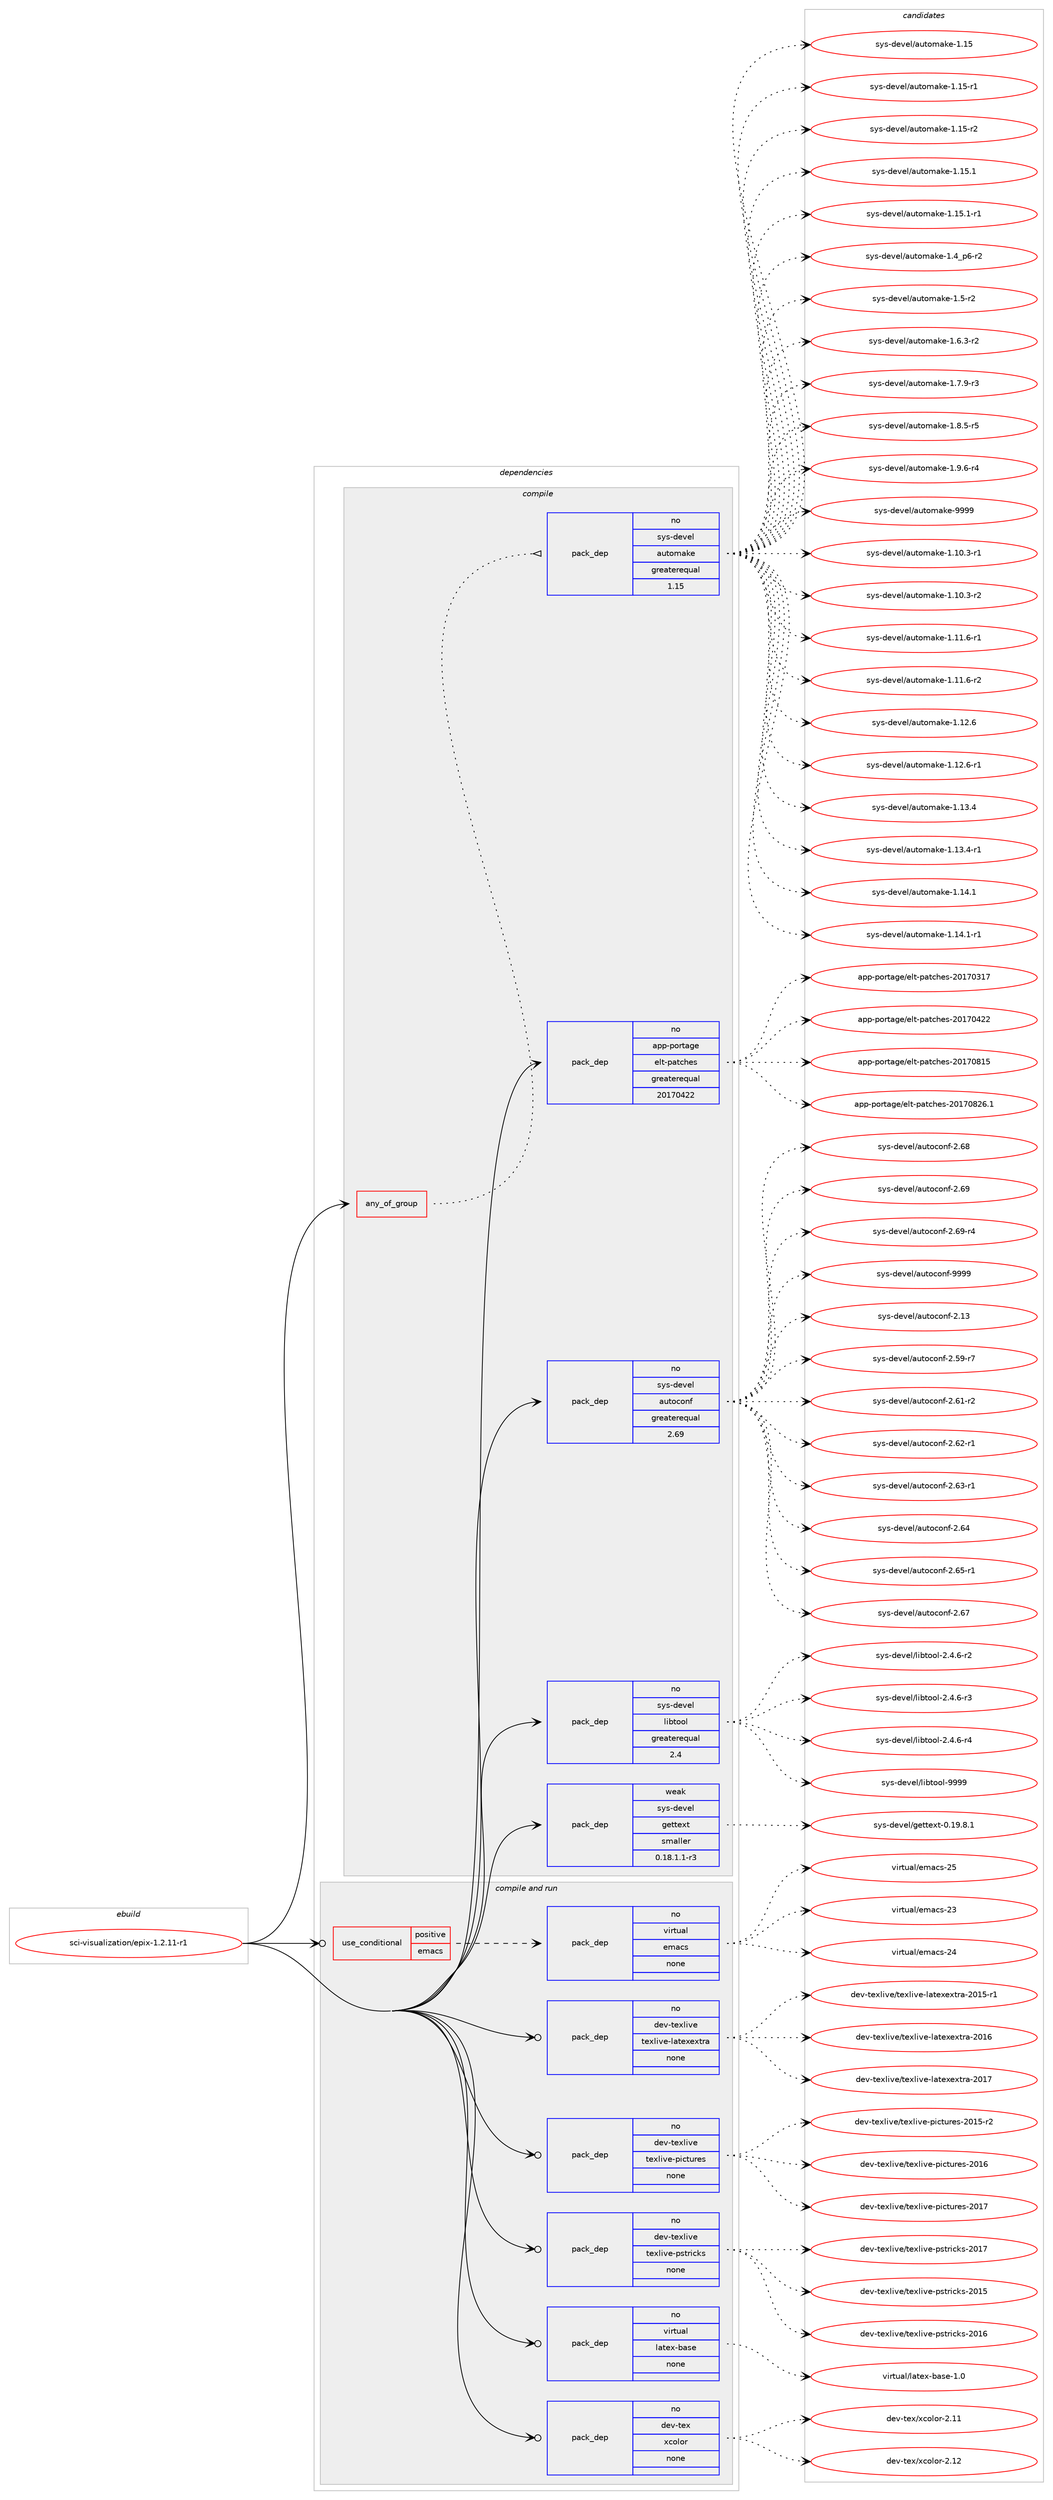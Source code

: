 digraph prolog {

# *************
# Graph options
# *************

newrank=true;
concentrate=true;
compound=true;
graph [rankdir=LR,fontname=Helvetica,fontsize=10,ranksep=1.5];#, ranksep=2.5, nodesep=0.2];
edge  [arrowhead=vee];
node  [fontname=Helvetica,fontsize=10];

# **********
# The ebuild
# **********

subgraph cluster_leftcol {
color=gray;
rank=same;
label=<<i>ebuild</i>>;
id [label="sci-visualization/epix-1.2.11-r1", color=red, width=4, href="../sci-visualization/epix-1.2.11-r1.svg"];
}

# ****************
# The dependencies
# ****************

subgraph cluster_midcol {
color=gray;
label=<<i>dependencies</i>>;
subgraph cluster_compile {
fillcolor="#eeeeee";
style=filled;
label=<<i>compile</i>>;
subgraph any7783 {
dependency458675 [label=<<TABLE BORDER="0" CELLBORDER="1" CELLSPACING="0" CELLPADDING="4"><TR><TD CELLPADDING="10">any_of_group</TD></TR></TABLE>>, shape=none, color=red];subgraph pack338468 {
dependency458676 [label=<<TABLE BORDER="0" CELLBORDER="1" CELLSPACING="0" CELLPADDING="4" WIDTH="220"><TR><TD ROWSPAN="6" CELLPADDING="30">pack_dep</TD></TR><TR><TD WIDTH="110">no</TD></TR><TR><TD>sys-devel</TD></TR><TR><TD>automake</TD></TR><TR><TD>greaterequal</TD></TR><TR><TD>1.15</TD></TR></TABLE>>, shape=none, color=blue];
}
dependency458675:e -> dependency458676:w [weight=20,style="dotted",arrowhead="oinv"];
}
id:e -> dependency458675:w [weight=20,style="solid",arrowhead="vee"];
subgraph pack338469 {
dependency458677 [label=<<TABLE BORDER="0" CELLBORDER="1" CELLSPACING="0" CELLPADDING="4" WIDTH="220"><TR><TD ROWSPAN="6" CELLPADDING="30">pack_dep</TD></TR><TR><TD WIDTH="110">no</TD></TR><TR><TD>app-portage</TD></TR><TR><TD>elt-patches</TD></TR><TR><TD>greaterequal</TD></TR><TR><TD>20170422</TD></TR></TABLE>>, shape=none, color=blue];
}
id:e -> dependency458677:w [weight=20,style="solid",arrowhead="vee"];
subgraph pack338470 {
dependency458678 [label=<<TABLE BORDER="0" CELLBORDER="1" CELLSPACING="0" CELLPADDING="4" WIDTH="220"><TR><TD ROWSPAN="6" CELLPADDING="30">pack_dep</TD></TR><TR><TD WIDTH="110">no</TD></TR><TR><TD>sys-devel</TD></TR><TR><TD>autoconf</TD></TR><TR><TD>greaterequal</TD></TR><TR><TD>2.69</TD></TR></TABLE>>, shape=none, color=blue];
}
id:e -> dependency458678:w [weight=20,style="solid",arrowhead="vee"];
subgraph pack338471 {
dependency458679 [label=<<TABLE BORDER="0" CELLBORDER="1" CELLSPACING="0" CELLPADDING="4" WIDTH="220"><TR><TD ROWSPAN="6" CELLPADDING="30">pack_dep</TD></TR><TR><TD WIDTH="110">no</TD></TR><TR><TD>sys-devel</TD></TR><TR><TD>libtool</TD></TR><TR><TD>greaterequal</TD></TR><TR><TD>2.4</TD></TR></TABLE>>, shape=none, color=blue];
}
id:e -> dependency458679:w [weight=20,style="solid",arrowhead="vee"];
subgraph pack338472 {
dependency458680 [label=<<TABLE BORDER="0" CELLBORDER="1" CELLSPACING="0" CELLPADDING="4" WIDTH="220"><TR><TD ROWSPAN="6" CELLPADDING="30">pack_dep</TD></TR><TR><TD WIDTH="110">weak</TD></TR><TR><TD>sys-devel</TD></TR><TR><TD>gettext</TD></TR><TR><TD>smaller</TD></TR><TR><TD>0.18.1.1-r3</TD></TR></TABLE>>, shape=none, color=blue];
}
id:e -> dependency458680:w [weight=20,style="solid",arrowhead="vee"];
}
subgraph cluster_compileandrun {
fillcolor="#eeeeee";
style=filled;
label=<<i>compile and run</i>>;
subgraph cond112174 {
dependency458681 [label=<<TABLE BORDER="0" CELLBORDER="1" CELLSPACING="0" CELLPADDING="4"><TR><TD ROWSPAN="3" CELLPADDING="10">use_conditional</TD></TR><TR><TD>positive</TD></TR><TR><TD>emacs</TD></TR></TABLE>>, shape=none, color=red];
subgraph pack338473 {
dependency458682 [label=<<TABLE BORDER="0" CELLBORDER="1" CELLSPACING="0" CELLPADDING="4" WIDTH="220"><TR><TD ROWSPAN="6" CELLPADDING="30">pack_dep</TD></TR><TR><TD WIDTH="110">no</TD></TR><TR><TD>virtual</TD></TR><TR><TD>emacs</TD></TR><TR><TD>none</TD></TR><TR><TD></TD></TR></TABLE>>, shape=none, color=blue];
}
dependency458681:e -> dependency458682:w [weight=20,style="dashed",arrowhead="vee"];
}
id:e -> dependency458681:w [weight=20,style="solid",arrowhead="odotvee"];
subgraph pack338474 {
dependency458683 [label=<<TABLE BORDER="0" CELLBORDER="1" CELLSPACING="0" CELLPADDING="4" WIDTH="220"><TR><TD ROWSPAN="6" CELLPADDING="30">pack_dep</TD></TR><TR><TD WIDTH="110">no</TD></TR><TR><TD>dev-tex</TD></TR><TR><TD>xcolor</TD></TR><TR><TD>none</TD></TR><TR><TD></TD></TR></TABLE>>, shape=none, color=blue];
}
id:e -> dependency458683:w [weight=20,style="solid",arrowhead="odotvee"];
subgraph pack338475 {
dependency458684 [label=<<TABLE BORDER="0" CELLBORDER="1" CELLSPACING="0" CELLPADDING="4" WIDTH="220"><TR><TD ROWSPAN="6" CELLPADDING="30">pack_dep</TD></TR><TR><TD WIDTH="110">no</TD></TR><TR><TD>dev-texlive</TD></TR><TR><TD>texlive-latexextra</TD></TR><TR><TD>none</TD></TR><TR><TD></TD></TR></TABLE>>, shape=none, color=blue];
}
id:e -> dependency458684:w [weight=20,style="solid",arrowhead="odotvee"];
subgraph pack338476 {
dependency458685 [label=<<TABLE BORDER="0" CELLBORDER="1" CELLSPACING="0" CELLPADDING="4" WIDTH="220"><TR><TD ROWSPAN="6" CELLPADDING="30">pack_dep</TD></TR><TR><TD WIDTH="110">no</TD></TR><TR><TD>dev-texlive</TD></TR><TR><TD>texlive-pictures</TD></TR><TR><TD>none</TD></TR><TR><TD></TD></TR></TABLE>>, shape=none, color=blue];
}
id:e -> dependency458685:w [weight=20,style="solid",arrowhead="odotvee"];
subgraph pack338477 {
dependency458686 [label=<<TABLE BORDER="0" CELLBORDER="1" CELLSPACING="0" CELLPADDING="4" WIDTH="220"><TR><TD ROWSPAN="6" CELLPADDING="30">pack_dep</TD></TR><TR><TD WIDTH="110">no</TD></TR><TR><TD>dev-texlive</TD></TR><TR><TD>texlive-pstricks</TD></TR><TR><TD>none</TD></TR><TR><TD></TD></TR></TABLE>>, shape=none, color=blue];
}
id:e -> dependency458686:w [weight=20,style="solid",arrowhead="odotvee"];
subgraph pack338478 {
dependency458687 [label=<<TABLE BORDER="0" CELLBORDER="1" CELLSPACING="0" CELLPADDING="4" WIDTH="220"><TR><TD ROWSPAN="6" CELLPADDING="30">pack_dep</TD></TR><TR><TD WIDTH="110">no</TD></TR><TR><TD>virtual</TD></TR><TR><TD>latex-base</TD></TR><TR><TD>none</TD></TR><TR><TD></TD></TR></TABLE>>, shape=none, color=blue];
}
id:e -> dependency458687:w [weight=20,style="solid",arrowhead="odotvee"];
}
subgraph cluster_run {
fillcolor="#eeeeee";
style=filled;
label=<<i>run</i>>;
}
}

# **************
# The candidates
# **************

subgraph cluster_choices {
rank=same;
color=gray;
label=<<i>candidates</i>>;

subgraph choice338468 {
color=black;
nodesep=1;
choice11512111545100101118101108479711711611110997107101454946494846514511449 [label="sys-devel/automake-1.10.3-r1", color=red, width=4,href="../sys-devel/automake-1.10.3-r1.svg"];
choice11512111545100101118101108479711711611110997107101454946494846514511450 [label="sys-devel/automake-1.10.3-r2", color=red, width=4,href="../sys-devel/automake-1.10.3-r2.svg"];
choice11512111545100101118101108479711711611110997107101454946494946544511449 [label="sys-devel/automake-1.11.6-r1", color=red, width=4,href="../sys-devel/automake-1.11.6-r1.svg"];
choice11512111545100101118101108479711711611110997107101454946494946544511450 [label="sys-devel/automake-1.11.6-r2", color=red, width=4,href="../sys-devel/automake-1.11.6-r2.svg"];
choice1151211154510010111810110847971171161111099710710145494649504654 [label="sys-devel/automake-1.12.6", color=red, width=4,href="../sys-devel/automake-1.12.6.svg"];
choice11512111545100101118101108479711711611110997107101454946495046544511449 [label="sys-devel/automake-1.12.6-r1", color=red, width=4,href="../sys-devel/automake-1.12.6-r1.svg"];
choice1151211154510010111810110847971171161111099710710145494649514652 [label="sys-devel/automake-1.13.4", color=red, width=4,href="../sys-devel/automake-1.13.4.svg"];
choice11512111545100101118101108479711711611110997107101454946495146524511449 [label="sys-devel/automake-1.13.4-r1", color=red, width=4,href="../sys-devel/automake-1.13.4-r1.svg"];
choice1151211154510010111810110847971171161111099710710145494649524649 [label="sys-devel/automake-1.14.1", color=red, width=4,href="../sys-devel/automake-1.14.1.svg"];
choice11512111545100101118101108479711711611110997107101454946495246494511449 [label="sys-devel/automake-1.14.1-r1", color=red, width=4,href="../sys-devel/automake-1.14.1-r1.svg"];
choice115121115451001011181011084797117116111109971071014549464953 [label="sys-devel/automake-1.15", color=red, width=4,href="../sys-devel/automake-1.15.svg"];
choice1151211154510010111810110847971171161111099710710145494649534511449 [label="sys-devel/automake-1.15-r1", color=red, width=4,href="../sys-devel/automake-1.15-r1.svg"];
choice1151211154510010111810110847971171161111099710710145494649534511450 [label="sys-devel/automake-1.15-r2", color=red, width=4,href="../sys-devel/automake-1.15-r2.svg"];
choice1151211154510010111810110847971171161111099710710145494649534649 [label="sys-devel/automake-1.15.1", color=red, width=4,href="../sys-devel/automake-1.15.1.svg"];
choice11512111545100101118101108479711711611110997107101454946495346494511449 [label="sys-devel/automake-1.15.1-r1", color=red, width=4,href="../sys-devel/automake-1.15.1-r1.svg"];
choice115121115451001011181011084797117116111109971071014549465295112544511450 [label="sys-devel/automake-1.4_p6-r2", color=red, width=4,href="../sys-devel/automake-1.4_p6-r2.svg"];
choice11512111545100101118101108479711711611110997107101454946534511450 [label="sys-devel/automake-1.5-r2", color=red, width=4,href="../sys-devel/automake-1.5-r2.svg"];
choice115121115451001011181011084797117116111109971071014549465446514511450 [label="sys-devel/automake-1.6.3-r2", color=red, width=4,href="../sys-devel/automake-1.6.3-r2.svg"];
choice115121115451001011181011084797117116111109971071014549465546574511451 [label="sys-devel/automake-1.7.9-r3", color=red, width=4,href="../sys-devel/automake-1.7.9-r3.svg"];
choice115121115451001011181011084797117116111109971071014549465646534511453 [label="sys-devel/automake-1.8.5-r5", color=red, width=4,href="../sys-devel/automake-1.8.5-r5.svg"];
choice115121115451001011181011084797117116111109971071014549465746544511452 [label="sys-devel/automake-1.9.6-r4", color=red, width=4,href="../sys-devel/automake-1.9.6-r4.svg"];
choice115121115451001011181011084797117116111109971071014557575757 [label="sys-devel/automake-9999", color=red, width=4,href="../sys-devel/automake-9999.svg"];
dependency458676:e -> choice11512111545100101118101108479711711611110997107101454946494846514511449:w [style=dotted,weight="100"];
dependency458676:e -> choice11512111545100101118101108479711711611110997107101454946494846514511450:w [style=dotted,weight="100"];
dependency458676:e -> choice11512111545100101118101108479711711611110997107101454946494946544511449:w [style=dotted,weight="100"];
dependency458676:e -> choice11512111545100101118101108479711711611110997107101454946494946544511450:w [style=dotted,weight="100"];
dependency458676:e -> choice1151211154510010111810110847971171161111099710710145494649504654:w [style=dotted,weight="100"];
dependency458676:e -> choice11512111545100101118101108479711711611110997107101454946495046544511449:w [style=dotted,weight="100"];
dependency458676:e -> choice1151211154510010111810110847971171161111099710710145494649514652:w [style=dotted,weight="100"];
dependency458676:e -> choice11512111545100101118101108479711711611110997107101454946495146524511449:w [style=dotted,weight="100"];
dependency458676:e -> choice1151211154510010111810110847971171161111099710710145494649524649:w [style=dotted,weight="100"];
dependency458676:e -> choice11512111545100101118101108479711711611110997107101454946495246494511449:w [style=dotted,weight="100"];
dependency458676:e -> choice115121115451001011181011084797117116111109971071014549464953:w [style=dotted,weight="100"];
dependency458676:e -> choice1151211154510010111810110847971171161111099710710145494649534511449:w [style=dotted,weight="100"];
dependency458676:e -> choice1151211154510010111810110847971171161111099710710145494649534511450:w [style=dotted,weight="100"];
dependency458676:e -> choice1151211154510010111810110847971171161111099710710145494649534649:w [style=dotted,weight="100"];
dependency458676:e -> choice11512111545100101118101108479711711611110997107101454946495346494511449:w [style=dotted,weight="100"];
dependency458676:e -> choice115121115451001011181011084797117116111109971071014549465295112544511450:w [style=dotted,weight="100"];
dependency458676:e -> choice11512111545100101118101108479711711611110997107101454946534511450:w [style=dotted,weight="100"];
dependency458676:e -> choice115121115451001011181011084797117116111109971071014549465446514511450:w [style=dotted,weight="100"];
dependency458676:e -> choice115121115451001011181011084797117116111109971071014549465546574511451:w [style=dotted,weight="100"];
dependency458676:e -> choice115121115451001011181011084797117116111109971071014549465646534511453:w [style=dotted,weight="100"];
dependency458676:e -> choice115121115451001011181011084797117116111109971071014549465746544511452:w [style=dotted,weight="100"];
dependency458676:e -> choice115121115451001011181011084797117116111109971071014557575757:w [style=dotted,weight="100"];
}
subgraph choice338469 {
color=black;
nodesep=1;
choice97112112451121111141169710310147101108116451129711699104101115455048495548514955 [label="app-portage/elt-patches-20170317", color=red, width=4,href="../app-portage/elt-patches-20170317.svg"];
choice97112112451121111141169710310147101108116451129711699104101115455048495548525050 [label="app-portage/elt-patches-20170422", color=red, width=4,href="../app-portage/elt-patches-20170422.svg"];
choice97112112451121111141169710310147101108116451129711699104101115455048495548564953 [label="app-portage/elt-patches-20170815", color=red, width=4,href="../app-portage/elt-patches-20170815.svg"];
choice971121124511211111411697103101471011081164511297116991041011154550484955485650544649 [label="app-portage/elt-patches-20170826.1", color=red, width=4,href="../app-portage/elt-patches-20170826.1.svg"];
dependency458677:e -> choice97112112451121111141169710310147101108116451129711699104101115455048495548514955:w [style=dotted,weight="100"];
dependency458677:e -> choice97112112451121111141169710310147101108116451129711699104101115455048495548525050:w [style=dotted,weight="100"];
dependency458677:e -> choice97112112451121111141169710310147101108116451129711699104101115455048495548564953:w [style=dotted,weight="100"];
dependency458677:e -> choice971121124511211111411697103101471011081164511297116991041011154550484955485650544649:w [style=dotted,weight="100"];
}
subgraph choice338470 {
color=black;
nodesep=1;
choice115121115451001011181011084797117116111991111101024550464951 [label="sys-devel/autoconf-2.13", color=red, width=4,href="../sys-devel/autoconf-2.13.svg"];
choice1151211154510010111810110847971171161119911111010245504653574511455 [label="sys-devel/autoconf-2.59-r7", color=red, width=4,href="../sys-devel/autoconf-2.59-r7.svg"];
choice1151211154510010111810110847971171161119911111010245504654494511450 [label="sys-devel/autoconf-2.61-r2", color=red, width=4,href="../sys-devel/autoconf-2.61-r2.svg"];
choice1151211154510010111810110847971171161119911111010245504654504511449 [label="sys-devel/autoconf-2.62-r1", color=red, width=4,href="../sys-devel/autoconf-2.62-r1.svg"];
choice1151211154510010111810110847971171161119911111010245504654514511449 [label="sys-devel/autoconf-2.63-r1", color=red, width=4,href="../sys-devel/autoconf-2.63-r1.svg"];
choice115121115451001011181011084797117116111991111101024550465452 [label="sys-devel/autoconf-2.64", color=red, width=4,href="../sys-devel/autoconf-2.64.svg"];
choice1151211154510010111810110847971171161119911111010245504654534511449 [label="sys-devel/autoconf-2.65-r1", color=red, width=4,href="../sys-devel/autoconf-2.65-r1.svg"];
choice115121115451001011181011084797117116111991111101024550465455 [label="sys-devel/autoconf-2.67", color=red, width=4,href="../sys-devel/autoconf-2.67.svg"];
choice115121115451001011181011084797117116111991111101024550465456 [label="sys-devel/autoconf-2.68", color=red, width=4,href="../sys-devel/autoconf-2.68.svg"];
choice115121115451001011181011084797117116111991111101024550465457 [label="sys-devel/autoconf-2.69", color=red, width=4,href="../sys-devel/autoconf-2.69.svg"];
choice1151211154510010111810110847971171161119911111010245504654574511452 [label="sys-devel/autoconf-2.69-r4", color=red, width=4,href="../sys-devel/autoconf-2.69-r4.svg"];
choice115121115451001011181011084797117116111991111101024557575757 [label="sys-devel/autoconf-9999", color=red, width=4,href="../sys-devel/autoconf-9999.svg"];
dependency458678:e -> choice115121115451001011181011084797117116111991111101024550464951:w [style=dotted,weight="100"];
dependency458678:e -> choice1151211154510010111810110847971171161119911111010245504653574511455:w [style=dotted,weight="100"];
dependency458678:e -> choice1151211154510010111810110847971171161119911111010245504654494511450:w [style=dotted,weight="100"];
dependency458678:e -> choice1151211154510010111810110847971171161119911111010245504654504511449:w [style=dotted,weight="100"];
dependency458678:e -> choice1151211154510010111810110847971171161119911111010245504654514511449:w [style=dotted,weight="100"];
dependency458678:e -> choice115121115451001011181011084797117116111991111101024550465452:w [style=dotted,weight="100"];
dependency458678:e -> choice1151211154510010111810110847971171161119911111010245504654534511449:w [style=dotted,weight="100"];
dependency458678:e -> choice115121115451001011181011084797117116111991111101024550465455:w [style=dotted,weight="100"];
dependency458678:e -> choice115121115451001011181011084797117116111991111101024550465456:w [style=dotted,weight="100"];
dependency458678:e -> choice115121115451001011181011084797117116111991111101024550465457:w [style=dotted,weight="100"];
dependency458678:e -> choice1151211154510010111810110847971171161119911111010245504654574511452:w [style=dotted,weight="100"];
dependency458678:e -> choice115121115451001011181011084797117116111991111101024557575757:w [style=dotted,weight="100"];
}
subgraph choice338471 {
color=black;
nodesep=1;
choice1151211154510010111810110847108105981161111111084550465246544511450 [label="sys-devel/libtool-2.4.6-r2", color=red, width=4,href="../sys-devel/libtool-2.4.6-r2.svg"];
choice1151211154510010111810110847108105981161111111084550465246544511451 [label="sys-devel/libtool-2.4.6-r3", color=red, width=4,href="../sys-devel/libtool-2.4.6-r3.svg"];
choice1151211154510010111810110847108105981161111111084550465246544511452 [label="sys-devel/libtool-2.4.6-r4", color=red, width=4,href="../sys-devel/libtool-2.4.6-r4.svg"];
choice1151211154510010111810110847108105981161111111084557575757 [label="sys-devel/libtool-9999", color=red, width=4,href="../sys-devel/libtool-9999.svg"];
dependency458679:e -> choice1151211154510010111810110847108105981161111111084550465246544511450:w [style=dotted,weight="100"];
dependency458679:e -> choice1151211154510010111810110847108105981161111111084550465246544511451:w [style=dotted,weight="100"];
dependency458679:e -> choice1151211154510010111810110847108105981161111111084550465246544511452:w [style=dotted,weight="100"];
dependency458679:e -> choice1151211154510010111810110847108105981161111111084557575757:w [style=dotted,weight="100"];
}
subgraph choice338472 {
color=black;
nodesep=1;
choice1151211154510010111810110847103101116116101120116454846495746564649 [label="sys-devel/gettext-0.19.8.1", color=red, width=4,href="../sys-devel/gettext-0.19.8.1.svg"];
dependency458680:e -> choice1151211154510010111810110847103101116116101120116454846495746564649:w [style=dotted,weight="100"];
}
subgraph choice338473 {
color=black;
nodesep=1;
choice11810511411611797108471011099799115455051 [label="virtual/emacs-23", color=red, width=4,href="../virtual/emacs-23.svg"];
choice11810511411611797108471011099799115455052 [label="virtual/emacs-24", color=red, width=4,href="../virtual/emacs-24.svg"];
choice11810511411611797108471011099799115455053 [label="virtual/emacs-25", color=red, width=4,href="../virtual/emacs-25.svg"];
dependency458682:e -> choice11810511411611797108471011099799115455051:w [style=dotted,weight="100"];
dependency458682:e -> choice11810511411611797108471011099799115455052:w [style=dotted,weight="100"];
dependency458682:e -> choice11810511411611797108471011099799115455053:w [style=dotted,weight="100"];
}
subgraph choice338474 {
color=black;
nodesep=1;
choice1001011184511610112047120991111081111144550464949 [label="dev-tex/xcolor-2.11", color=red, width=4,href="../dev-tex/xcolor-2.11.svg"];
choice1001011184511610112047120991111081111144550464950 [label="dev-tex/xcolor-2.12", color=red, width=4,href="../dev-tex/xcolor-2.12.svg"];
dependency458683:e -> choice1001011184511610112047120991111081111144550464949:w [style=dotted,weight="100"];
dependency458683:e -> choice1001011184511610112047120991111081111144550464950:w [style=dotted,weight="100"];
}
subgraph choice338475 {
color=black;
nodesep=1;
choice100101118451161011201081051181014711610112010810511810145108971161011201011201161149745504849534511449 [label="dev-texlive/texlive-latexextra-2015-r1", color=red, width=4,href="../dev-texlive/texlive-latexextra-2015-r1.svg"];
choice10010111845116101120108105118101471161011201081051181014510897116101120101120116114974550484954 [label="dev-texlive/texlive-latexextra-2016", color=red, width=4,href="../dev-texlive/texlive-latexextra-2016.svg"];
choice10010111845116101120108105118101471161011201081051181014510897116101120101120116114974550484955 [label="dev-texlive/texlive-latexextra-2017", color=red, width=4,href="../dev-texlive/texlive-latexextra-2017.svg"];
dependency458684:e -> choice100101118451161011201081051181014711610112010810511810145108971161011201011201161149745504849534511449:w [style=dotted,weight="100"];
dependency458684:e -> choice10010111845116101120108105118101471161011201081051181014510897116101120101120116114974550484954:w [style=dotted,weight="100"];
dependency458684:e -> choice10010111845116101120108105118101471161011201081051181014510897116101120101120116114974550484955:w [style=dotted,weight="100"];
}
subgraph choice338476 {
color=black;
nodesep=1;
choice1001011184511610112010810511810147116101120108105118101451121059911611711410111545504849534511450 [label="dev-texlive/texlive-pictures-2015-r2", color=red, width=4,href="../dev-texlive/texlive-pictures-2015-r2.svg"];
choice100101118451161011201081051181014711610112010810511810145112105991161171141011154550484954 [label="dev-texlive/texlive-pictures-2016", color=red, width=4,href="../dev-texlive/texlive-pictures-2016.svg"];
choice100101118451161011201081051181014711610112010810511810145112105991161171141011154550484955 [label="dev-texlive/texlive-pictures-2017", color=red, width=4,href="../dev-texlive/texlive-pictures-2017.svg"];
dependency458685:e -> choice1001011184511610112010810511810147116101120108105118101451121059911611711410111545504849534511450:w [style=dotted,weight="100"];
dependency458685:e -> choice100101118451161011201081051181014711610112010810511810145112105991161171141011154550484954:w [style=dotted,weight="100"];
dependency458685:e -> choice100101118451161011201081051181014711610112010810511810145112105991161171141011154550484955:w [style=dotted,weight="100"];
}
subgraph choice338477 {
color=black;
nodesep=1;
choice100101118451161011201081051181014711610112010810511810145112115116114105991071154550484953 [label="dev-texlive/texlive-pstricks-2015", color=red, width=4,href="../dev-texlive/texlive-pstricks-2015.svg"];
choice100101118451161011201081051181014711610112010810511810145112115116114105991071154550484954 [label="dev-texlive/texlive-pstricks-2016", color=red, width=4,href="../dev-texlive/texlive-pstricks-2016.svg"];
choice100101118451161011201081051181014711610112010810511810145112115116114105991071154550484955 [label="dev-texlive/texlive-pstricks-2017", color=red, width=4,href="../dev-texlive/texlive-pstricks-2017.svg"];
dependency458686:e -> choice100101118451161011201081051181014711610112010810511810145112115116114105991071154550484953:w [style=dotted,weight="100"];
dependency458686:e -> choice100101118451161011201081051181014711610112010810511810145112115116114105991071154550484954:w [style=dotted,weight="100"];
dependency458686:e -> choice100101118451161011201081051181014711610112010810511810145112115116114105991071154550484955:w [style=dotted,weight="100"];
}
subgraph choice338478 {
color=black;
nodesep=1;
choice11810511411611797108471089711610112045989711510145494648 [label="virtual/latex-base-1.0", color=red, width=4,href="../virtual/latex-base-1.0.svg"];
dependency458687:e -> choice11810511411611797108471089711610112045989711510145494648:w [style=dotted,weight="100"];
}
}

}
